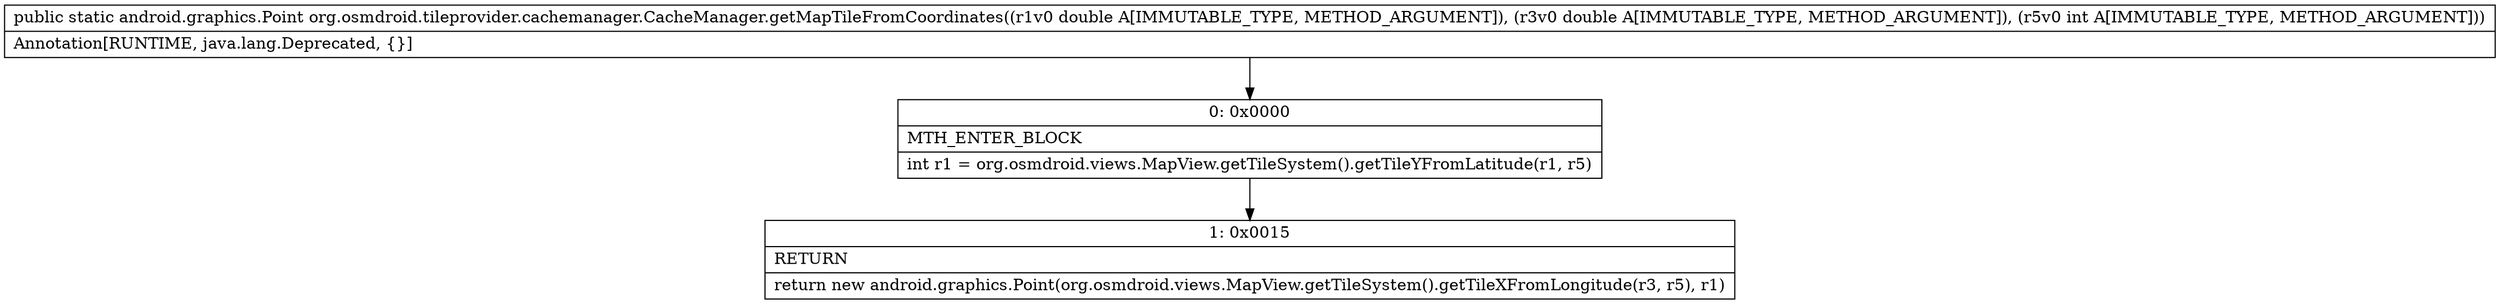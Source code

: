digraph "CFG fororg.osmdroid.tileprovider.cachemanager.CacheManager.getMapTileFromCoordinates(DDI)Landroid\/graphics\/Point;" {
Node_0 [shape=record,label="{0\:\ 0x0000|MTH_ENTER_BLOCK\l|int r1 = org.osmdroid.views.MapView.getTileSystem().getTileYFromLatitude(r1, r5)\l}"];
Node_1 [shape=record,label="{1\:\ 0x0015|RETURN\l|return new android.graphics.Point(org.osmdroid.views.MapView.getTileSystem().getTileXFromLongitude(r3, r5), r1)\l}"];
MethodNode[shape=record,label="{public static android.graphics.Point org.osmdroid.tileprovider.cachemanager.CacheManager.getMapTileFromCoordinates((r1v0 double A[IMMUTABLE_TYPE, METHOD_ARGUMENT]), (r3v0 double A[IMMUTABLE_TYPE, METHOD_ARGUMENT]), (r5v0 int A[IMMUTABLE_TYPE, METHOD_ARGUMENT]))  | Annotation[RUNTIME, java.lang.Deprecated, \{\}]\l}"];
MethodNode -> Node_0;
Node_0 -> Node_1;
}


